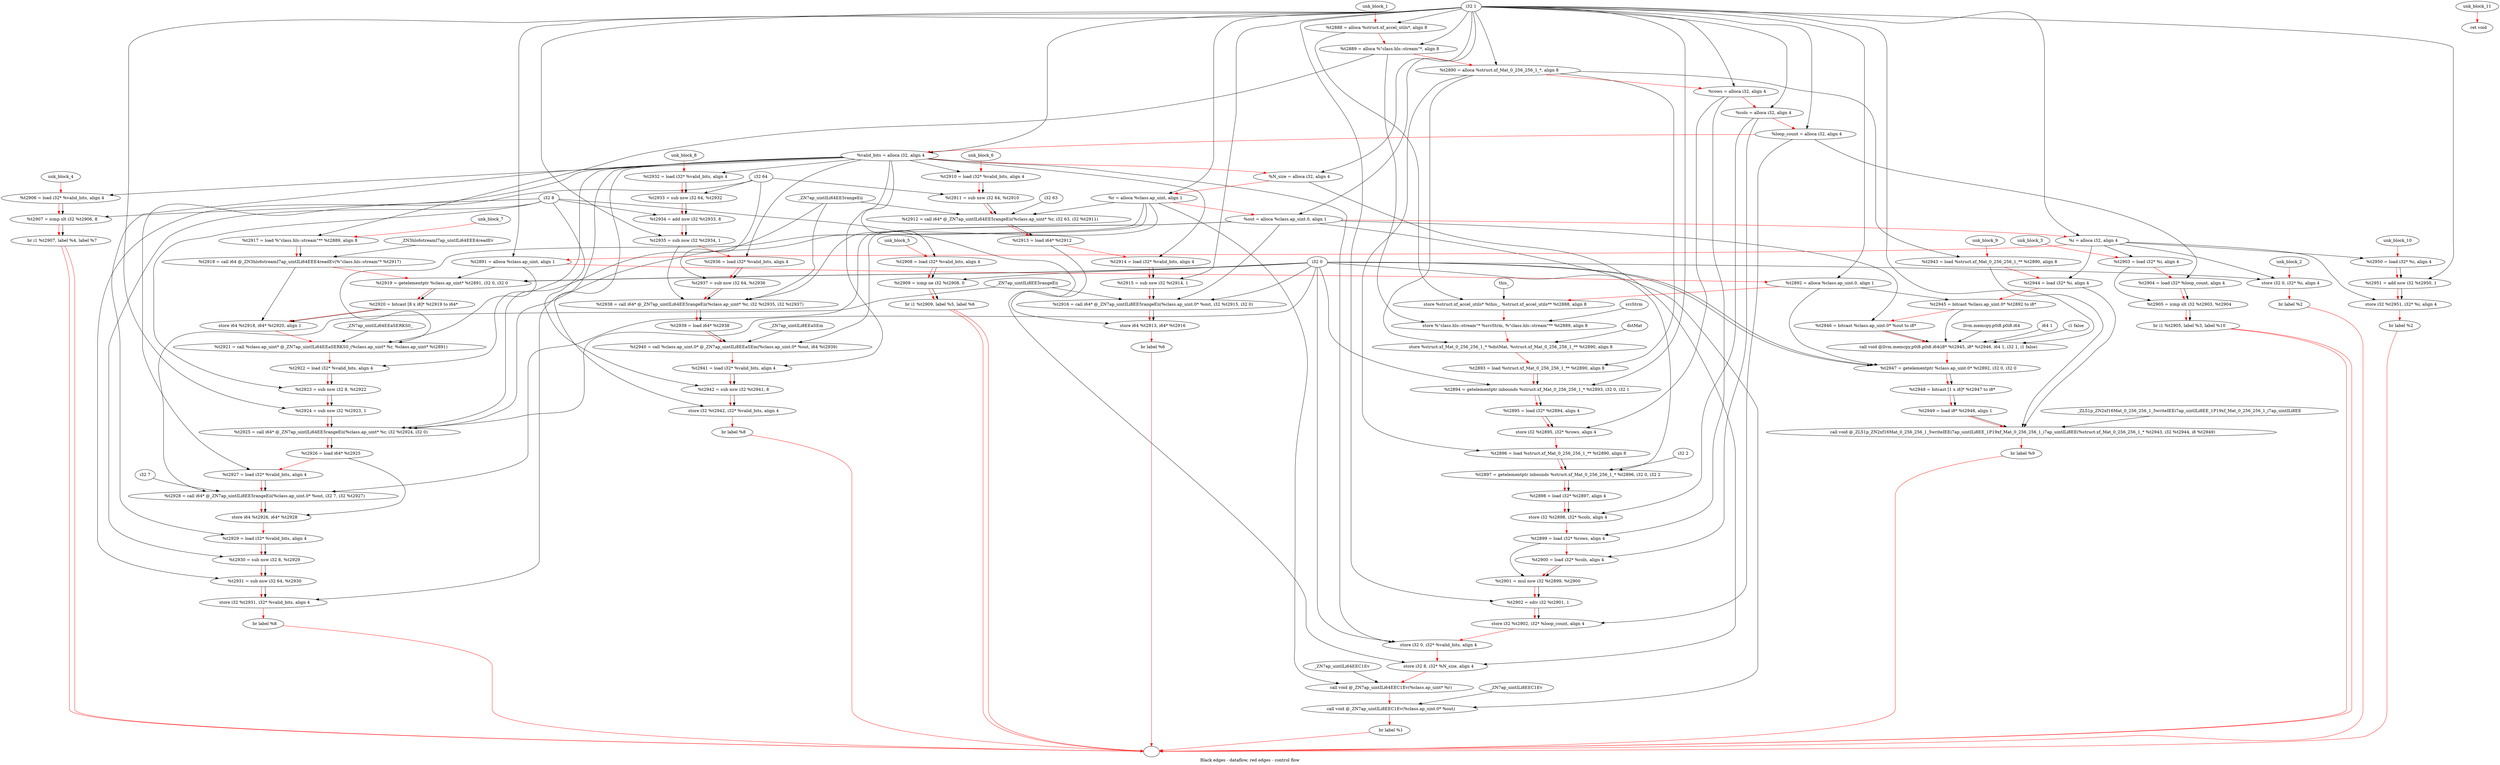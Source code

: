 digraph G {
compound=true
label="Black edges - dataflow, red edges - control flow"
"t2888" [label="  %t2888 = alloca %struct.xf_accel_utils*, align 8"]
"t2889" [label="  %t2889 = alloca %\"class.hls::stream\"*, align 8"]
"t2890" [label="  %t2890 = alloca %struct.xf_Mat_0_256_256_1_*, align 8"]
"rows" [label="  %rows = alloca i32, align 4"]
"cols" [label="  %cols = alloca i32, align 4"]
"loop_count" [label="  %loop_count = alloca i32, align 4"]
"valid_bits" [label="  %valid_bits = alloca i32, align 4"]
"N_size" [label="  %N_size = alloca i32, align 4"]
"r" [label="  %r = alloca %class.ap_uint, align 1"]
"out" [label="  %out = alloca %class.ap_uint.0, align 1"]
"i" [label="  %i = alloca i32, align 4"]
"t2891" [label="  %t2891 = alloca %class.ap_uint, align 1"]
"t2892" [label="  %t2892 = alloca %class.ap_uint.0, align 1"]
"_1" [label="  store %struct.xf_accel_utils* %this_, %struct.xf_accel_utils** %t2888, align 8"]
"_2" [label="  store %\"class.hls::stream\"* %srcStrm, %\"class.hls::stream\"** %t2889, align 8"]
"_3" [label="  store %struct.xf_Mat_0_256_256_1_* %dstMat, %struct.xf_Mat_0_256_256_1_** %t2890, align 8"]
"t2893" [label="  %t2893 = load %struct.xf_Mat_0_256_256_1_** %t2890, align 8"]
"t2894" [label="  %t2894 = getelementptr inbounds %struct.xf_Mat_0_256_256_1_* %t2893, i32 0, i32 1"]
"t2895" [label="  %t2895 = load i32* %t2894, align 4"]
"_4" [label="  store i32 %t2895, i32* %rows, align 4"]
"t2896" [label="  %t2896 = load %struct.xf_Mat_0_256_256_1_** %t2890, align 8"]
"t2897" [label="  %t2897 = getelementptr inbounds %struct.xf_Mat_0_256_256_1_* %t2896, i32 0, i32 2"]
"t2898" [label="  %t2898 = load i32* %t2897, align 4"]
"_5" [label="  store i32 %t2898, i32* %cols, align 4"]
"t2899" [label="  %t2899 = load i32* %rows, align 4"]
"t2900" [label="  %t2900 = load i32* %cols, align 4"]
"t2901" [label="  %t2901 = mul nsw i32 %t2899, %t2900"]
"t2902" [label="  %t2902 = sdiv i32 %t2901, 1"]
"_6" [label="  store i32 %t2902, i32* %loop_count, align 4"]
"_7" [label="  store i32 0, i32* %valid_bits, align 4"]
"_8" [label="  store i32 8, i32* %N_size, align 4"]
"_9" [label="  call void @_ZN7ap_uintILi64EEC1Ev(%class.ap_uint* %r)"]
"_10" [label="  call void @_ZN7ap_uintILi8EEC1Ev(%class.ap_uint.0* %out)"]
"_11" [label="  br label %1"]
"unk_block_1" -> "t2888"[color=red]
"i32 1" -> "t2888"
"t2888" -> "t2889"[color=red weight=2]
"i32 1" -> "t2889"
"t2889" -> "t2890"[color=red weight=2]
"i32 1" -> "t2890"
"t2890" -> "rows"[color=red weight=2]
"i32 1" -> "rows"
"rows" -> "cols"[color=red weight=2]
"i32 1" -> "cols"
"cols" -> "loop_count"[color=red weight=2]
"i32 1" -> "loop_count"
"loop_count" -> "valid_bits"[color=red weight=2]
"i32 1" -> "valid_bits"
"valid_bits" -> "N_size"[color=red weight=2]
"i32 1" -> "N_size"
"N_size" -> "r"[color=red weight=2]
"i32 1" -> "r"
"r" -> "out"[color=red weight=2]
"i32 1" -> "out"
"out" -> "i"[color=red weight=2]
"i32 1" -> "i"
"i" -> "t2891"[color=red weight=2]
"i32 1" -> "t2891"
"t2891" -> "t2892"[color=red weight=2]
"i32 1" -> "t2892"
"t2892" -> "_1"[color=red weight=2]
"this_" -> "_1"
"t2888" -> "_1"
"_1" -> "_2"[color=red weight=2]
"srcStrm" -> "_2"
"t2889" -> "_2"
"_2" -> "_3"[color=red weight=2]
"dstMat" -> "_3"
"t2890" -> "_3"
"_3" -> "t2893"[color=red weight=2]
"t2890" -> "t2893"
"t2893" -> "t2894"[color=red weight=2]
"t2893" -> "t2894"
"i32 0" -> "t2894"
"i32 1" -> "t2894"
"t2894" -> "t2895"[color=red weight=2]
"t2894" -> "t2895"
"t2895" -> "_4"[color=red weight=2]
"t2895" -> "_4"
"rows" -> "_4"
"_4" -> "t2896"[color=red weight=2]
"t2890" -> "t2896"
"t2896" -> "t2897"[color=red weight=2]
"t2896" -> "t2897"
"i32 0" -> "t2897"
"i32 2" -> "t2897"
"t2897" -> "t2898"[color=red weight=2]
"t2897" -> "t2898"
"t2898" -> "_5"[color=red weight=2]
"t2898" -> "_5"
"cols" -> "_5"
"_5" -> "t2899"[color=red weight=2]
"rows" -> "t2899"
"t2899" -> "t2900"[color=red weight=2]
"cols" -> "t2900"
"t2900" -> "t2901"[color=red weight=2]
"t2899" -> "t2901"
"t2900" -> "t2901"
"t2901" -> "t2902"[color=red weight=2]
"t2901" -> "t2902"
"i32 1" -> "t2902"
"t2902" -> "_6"[color=red weight=2]
"t2902" -> "_6"
"loop_count" -> "_6"
"_6" -> "_7"[color=red weight=2]
"i32 0" -> "_7"
"valid_bits" -> "_7"
"_7" -> "_8"[color=red weight=2]
"i32 8" -> "_8"
"N_size" -> "_8"
"_8" -> "_9"[color=red weight=2]
"r" -> "_9"
"_ZN7ap_uintILi64EEC1Ev" -> "_9"
"_9" -> "_10"[color=red weight=2]
"out" -> "_10"
"_ZN7ap_uintILi8EEC1Ev" -> "_10"
"_10" -> "_11"[color=red weight=2]
"_11" -> ""[color=red]

"_12" [label="  store i32 0, i32* %i, align 4"]
"_13" [label="  br label %2"]
"unk_block_2" -> "_12"[color=red]
"i32 0" -> "_12"
"i" -> "_12"
"_12" -> "_13"[color=red weight=2]
"_13" -> ""[color=red]

"t2903" [label="  %t2903 = load i32* %i, align 4"]
"t2904" [label="  %t2904 = load i32* %loop_count, align 4"]
"t2905" [label="  %t2905 = icmp slt i32 %t2903, %t2904"]
"_14" [label="  br i1 %t2905, label %3, label %10"]
"unk_block_3" -> "t2903"[color=red]
"i" -> "t2903"
"t2903" -> "t2904"[color=red weight=2]
"loop_count" -> "t2904"
"t2904" -> "t2905"[color=red weight=2]
"t2903" -> "t2905"
"t2904" -> "t2905"
"t2905" -> "_14"[color=red weight=2]
"t2905" -> "_14"
"_14" -> ""[color=red]
"_14" -> ""[color=red]

"t2906" [label="  %t2906 = load i32* %valid_bits, align 4"]
"t2907" [label="  %t2907 = icmp slt i32 %t2906, 8"]
"_15" [label="  br i1 %t2907, label %4, label %7"]
"unk_block_4" -> "t2906"[color=red]
"valid_bits" -> "t2906"
"t2906" -> "t2907"[color=red weight=2]
"t2906" -> "t2907"
"i32 8" -> "t2907"
"t2907" -> "_15"[color=red weight=2]
"t2907" -> "_15"
"_15" -> ""[color=red]
"_15" -> ""[color=red]

"t2908" [label="  %t2908 = load i32* %valid_bits, align 4"]
"t2909" [label="  %t2909 = icmp ne i32 %t2908, 0"]
"_16" [label="  br i1 %t2909, label %5, label %6"]
"unk_block_5" -> "t2908"[color=red]
"valid_bits" -> "t2908"
"t2908" -> "t2909"[color=red weight=2]
"t2908" -> "t2909"
"i32 0" -> "t2909"
"t2909" -> "_16"[color=red weight=2]
"t2909" -> "_16"
"_16" -> ""[color=red]
"_16" -> ""[color=red]

"t2910" [label="  %t2910 = load i32* %valid_bits, align 4"]
"t2911" [label="  %t2911 = sub nsw i32 64, %t2910"]
"t2912" [label="  %t2912 = call i64* @_ZN7ap_uintILi64EE5rangeEii(%class.ap_uint* %r, i32 63, i32 %t2911)"]
"t2913" [label="  %t2913 = load i64* %t2912"]
"t2914" [label="  %t2914 = load i32* %valid_bits, align 4"]
"t2915" [label="  %t2915 = sub nsw i32 %t2914, 1"]
"t2916" [label="  %t2916 = call i64* @_ZN7ap_uintILi8EE5rangeEii(%class.ap_uint.0* %out, i32 %t2915, i32 0)"]
"_17" [label="  store i64 %t2913, i64* %t2916"]
"_18" [label="  br label %6"]
"unk_block_6" -> "t2910"[color=red]
"valid_bits" -> "t2910"
"t2910" -> "t2911"[color=red weight=2]
"i32 64" -> "t2911"
"t2910" -> "t2911"
"t2911" -> "t2912"[color=red weight=2]
"r" -> "t2912"
"i32 63" -> "t2912"
"t2911" -> "t2912"
"_ZN7ap_uintILi64EE5rangeEii" -> "t2912"
"t2912" -> "t2913"[color=red weight=2]
"t2912" -> "t2913"
"t2913" -> "t2914"[color=red weight=2]
"valid_bits" -> "t2914"
"t2914" -> "t2915"[color=red weight=2]
"t2914" -> "t2915"
"i32 1" -> "t2915"
"t2915" -> "t2916"[color=red weight=2]
"out" -> "t2916"
"t2915" -> "t2916"
"i32 0" -> "t2916"
"_ZN7ap_uintILi8EE5rangeEii" -> "t2916"
"t2916" -> "_17"[color=red weight=2]
"t2913" -> "_17"
"t2916" -> "_17"
"_17" -> "_18"[color=red weight=2]
"_18" -> ""[color=red]

"t2917" [label="  %t2917 = load %\"class.hls::stream\"** %t2889, align 8"]
"t2918" [label="  %t2918 = call i64 @_ZN3hls6streamI7ap_uintILi64EEE4readEv(%\"class.hls::stream\"* %t2917)"]
"t2919" [label="  %t2919 = getelementptr %class.ap_uint* %t2891, i32 0, i32 0"]
"t2920" [label="  %t2920 = bitcast [8 x i8]* %t2919 to i64*"]
"_19" [label="  store i64 %t2918, i64* %t2920, align 1"]
"t2921" [label="  %t2921 = call %class.ap_uint* @_ZN7ap_uintILi64EEaSERKS0_(%class.ap_uint* %r, %class.ap_uint* %t2891)"]
"t2922" [label="  %t2922 = load i32* %valid_bits, align 4"]
"t2923" [label="  %t2923 = sub nsw i32 8, %t2922"]
"t2924" [label="  %t2924 = sub nsw i32 %t2923, 1"]
"t2925" [label="  %t2925 = call i64* @_ZN7ap_uintILi64EE5rangeEii(%class.ap_uint* %r, i32 %t2924, i32 0)"]
"t2926" [label="  %t2926 = load i64* %t2925"]
"t2927" [label="  %t2927 = load i32* %valid_bits, align 4"]
"t2928" [label="  %t2928 = call i64* @_ZN7ap_uintILi8EE5rangeEii(%class.ap_uint.0* %out, i32 7, i32 %t2927)"]
"_20" [label="  store i64 %t2926, i64* %t2928"]
"t2929" [label="  %t2929 = load i32* %valid_bits, align 4"]
"t2930" [label="  %t2930 = sub nsw i32 8, %t2929"]
"t2931" [label="  %t2931 = sub nsw i32 64, %t2930"]
"_21" [label="  store i32 %t2931, i32* %valid_bits, align 4"]
"_22" [label="  br label %8"]
"unk_block_7" -> "t2917"[color=red]
"t2889" -> "t2917"
"t2917" -> "t2918"[color=red weight=2]
"t2917" -> "t2918"
"_ZN3hls6streamI7ap_uintILi64EEE4readEv" -> "t2918"
"t2918" -> "t2919"[color=red weight=2]
"t2891" -> "t2919"
"i32 0" -> "t2919"
"i32 0" -> "t2919"
"t2919" -> "t2920"[color=red weight=2]
"t2919" -> "t2920"
"t2920" -> "_19"[color=red weight=2]
"t2918" -> "_19"
"t2920" -> "_19"
"_19" -> "t2921"[color=red weight=2]
"r" -> "t2921"
"t2891" -> "t2921"
"_ZN7ap_uintILi64EEaSERKS0_" -> "t2921"
"t2921" -> "t2922"[color=red weight=2]
"valid_bits" -> "t2922"
"t2922" -> "t2923"[color=red weight=2]
"i32 8" -> "t2923"
"t2922" -> "t2923"
"t2923" -> "t2924"[color=red weight=2]
"t2923" -> "t2924"
"i32 1" -> "t2924"
"t2924" -> "t2925"[color=red weight=2]
"r" -> "t2925"
"t2924" -> "t2925"
"i32 0" -> "t2925"
"_ZN7ap_uintILi64EE5rangeEii" -> "t2925"
"t2925" -> "t2926"[color=red weight=2]
"t2925" -> "t2926"
"t2926" -> "t2927"[color=red weight=2]
"valid_bits" -> "t2927"
"t2927" -> "t2928"[color=red weight=2]
"out" -> "t2928"
"i32 7" -> "t2928"
"t2927" -> "t2928"
"_ZN7ap_uintILi8EE5rangeEii" -> "t2928"
"t2928" -> "_20"[color=red weight=2]
"t2926" -> "_20"
"t2928" -> "_20"
"_20" -> "t2929"[color=red weight=2]
"valid_bits" -> "t2929"
"t2929" -> "t2930"[color=red weight=2]
"i32 8" -> "t2930"
"t2929" -> "t2930"
"t2930" -> "t2931"[color=red weight=2]
"i32 64" -> "t2931"
"t2930" -> "t2931"
"t2931" -> "_21"[color=red weight=2]
"t2931" -> "_21"
"valid_bits" -> "_21"
"_21" -> "_22"[color=red weight=2]
"_22" -> ""[color=red]

"t2932" [label="  %t2932 = load i32* %valid_bits, align 4"]
"t2933" [label="  %t2933 = sub nsw i32 64, %t2932"]
"t2934" [label="  %t2934 = add nsw i32 %t2933, 8"]
"t2935" [label="  %t2935 = sub nsw i32 %t2934, 1"]
"t2936" [label="  %t2936 = load i32* %valid_bits, align 4"]
"t2937" [label="  %t2937 = sub nsw i32 64, %t2936"]
"t2938" [label="  %t2938 = call i64* @_ZN7ap_uintILi64EE5rangeEii(%class.ap_uint* %r, i32 %t2935, i32 %t2937)"]
"t2939" [label="  %t2939 = load i64* %t2938"]
"t2940" [label="  %t2940 = call %class.ap_uint.0* @_ZN7ap_uintILi8EEaSEm(%class.ap_uint.0* %out, i64 %t2939)"]
"t2941" [label="  %t2941 = load i32* %valid_bits, align 4"]
"t2942" [label="  %t2942 = sub nsw i32 %t2941, 8"]
"_23" [label="  store i32 %t2942, i32* %valid_bits, align 4"]
"_24" [label="  br label %8"]
"unk_block_8" -> "t2932"[color=red]
"valid_bits" -> "t2932"
"t2932" -> "t2933"[color=red weight=2]
"i32 64" -> "t2933"
"t2932" -> "t2933"
"t2933" -> "t2934"[color=red weight=2]
"t2933" -> "t2934"
"i32 8" -> "t2934"
"t2934" -> "t2935"[color=red weight=2]
"t2934" -> "t2935"
"i32 1" -> "t2935"
"t2935" -> "t2936"[color=red weight=2]
"valid_bits" -> "t2936"
"t2936" -> "t2937"[color=red weight=2]
"i32 64" -> "t2937"
"t2936" -> "t2937"
"t2937" -> "t2938"[color=red weight=2]
"r" -> "t2938"
"t2935" -> "t2938"
"t2937" -> "t2938"
"_ZN7ap_uintILi64EE5rangeEii" -> "t2938"
"t2938" -> "t2939"[color=red weight=2]
"t2938" -> "t2939"
"t2939" -> "t2940"[color=red weight=2]
"out" -> "t2940"
"t2939" -> "t2940"
"_ZN7ap_uintILi8EEaSEm" -> "t2940"
"t2940" -> "t2941"[color=red weight=2]
"valid_bits" -> "t2941"
"t2941" -> "t2942"[color=red weight=2]
"t2941" -> "t2942"
"i32 8" -> "t2942"
"t2942" -> "_23"[color=red weight=2]
"t2942" -> "_23"
"valid_bits" -> "_23"
"_23" -> "_24"[color=red weight=2]
"_24" -> ""[color=red]

"t2943" [label="  %t2943 = load %struct.xf_Mat_0_256_256_1_** %t2890, align 8"]
"t2944" [label="  %t2944 = load i32* %i, align 4"]
"t2945" [label="  %t2945 = bitcast %class.ap_uint.0* %t2892 to i8*"]
"t2946" [label="  %t2946 = bitcast %class.ap_uint.0* %out to i8*"]
"_25" [label="  call void @llvm.memcpy.p0i8.p0i8.i64(i8* %t2945, i8* %t2946, i64 1, i32 1, i1 false)"]
"t2947" [label="  %t2947 = getelementptr %class.ap_uint.0* %t2892, i32 0, i32 0"]
"t2948" [label="  %t2948 = bitcast [1 x i8]* %t2947 to i8*"]
"t2949" [label="  %t2949 = load i8* %t2948, align 1"]
"_26" [label="  call void @_ZL51p_ZN2xf16Mat_0_256_256_1_5writeIEEi7ap_uintILi8EE_1P19xf_Mat_0_256_256_1_i7ap_uintILi8EE(%struct.xf_Mat_0_256_256_1_* %t2943, i32 %t2944, i8 %t2949)"]
"_27" [label="  br label %9"]
"unk_block_9" -> "t2943"[color=red]
"t2890" -> "t2943"
"t2943" -> "t2944"[color=red weight=2]
"i" -> "t2944"
"t2944" -> "t2945"[color=red weight=2]
"t2892" -> "t2945"
"t2945" -> "t2946"[color=red weight=2]
"out" -> "t2946"
"t2946" -> "_25"[color=red weight=2]
"t2945" -> "_25"
"t2946" -> "_25"
"i64 1" -> "_25"
"i32 1" -> "_25"
"i1 false" -> "_25"
"llvm.memcpy.p0i8.p0i8.i64" -> "_25"
"_25" -> "t2947"[color=red weight=2]
"t2892" -> "t2947"
"i32 0" -> "t2947"
"i32 0" -> "t2947"
"t2947" -> "t2948"[color=red weight=2]
"t2947" -> "t2948"
"t2948" -> "t2949"[color=red weight=2]
"t2948" -> "t2949"
"t2949" -> "_26"[color=red weight=2]
"t2943" -> "_26"
"t2944" -> "_26"
"t2949" -> "_26"
"_ZL51p_ZN2xf16Mat_0_256_256_1_5writeIEEi7ap_uintILi8EE_1P19xf_Mat_0_256_256_1_i7ap_uintILi8EE" -> "_26"
"_26" -> "_27"[color=red weight=2]
"_27" -> ""[color=red]

"t2950" [label="  %t2950 = load i32* %i, align 4"]
"t2951" [label="  %t2951 = add nsw i32 %t2950, 1"]
"_28" [label="  store i32 %t2951, i32* %i, align 4"]
"_29" [label="  br label %2"]
"unk_block_10" -> "t2950"[color=red]
"i" -> "t2950"
"t2950" -> "t2951"[color=red weight=2]
"t2950" -> "t2951"
"i32 1" -> "t2951"
"t2951" -> "_28"[color=red weight=2]
"t2951" -> "_28"
"i" -> "_28"
"_28" -> "_29"[color=red weight=2]
"_29" -> ""[color=red]

"_30" [label="  ret void"]
"unk_block_11" -> "_30"[color=red]

}
